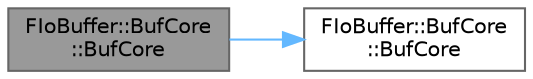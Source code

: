 digraph "FIoBuffer::BufCore::BufCore"
{
 // INTERACTIVE_SVG=YES
 // LATEX_PDF_SIZE
  bgcolor="transparent";
  edge [fontname=Helvetica,fontsize=10,labelfontname=Helvetica,labelfontsize=10];
  node [fontname=Helvetica,fontsize=10,shape=box,height=0.2,width=0.4];
  rankdir="LR";
  Node1 [id="Node000001",label="FIoBuffer::BufCore\l::BufCore",height=0.2,width=0.4,color="gray40", fillcolor="grey60", style="filled", fontcolor="black",tooltip=" "];
  Node1 -> Node2 [id="edge1_Node000001_Node000002",color="steelblue1",style="solid",tooltip=" "];
  Node2 [id="Node000002",label="FIoBuffer::BufCore\l::BufCore",height=0.2,width=0.4,color="grey40", fillcolor="white", style="filled",URL="$dd/d99/structFIoBuffer_1_1BufCore.html#ac818b92e15cf0edb1c0967c61b235cc3",tooltip=" "];
}

